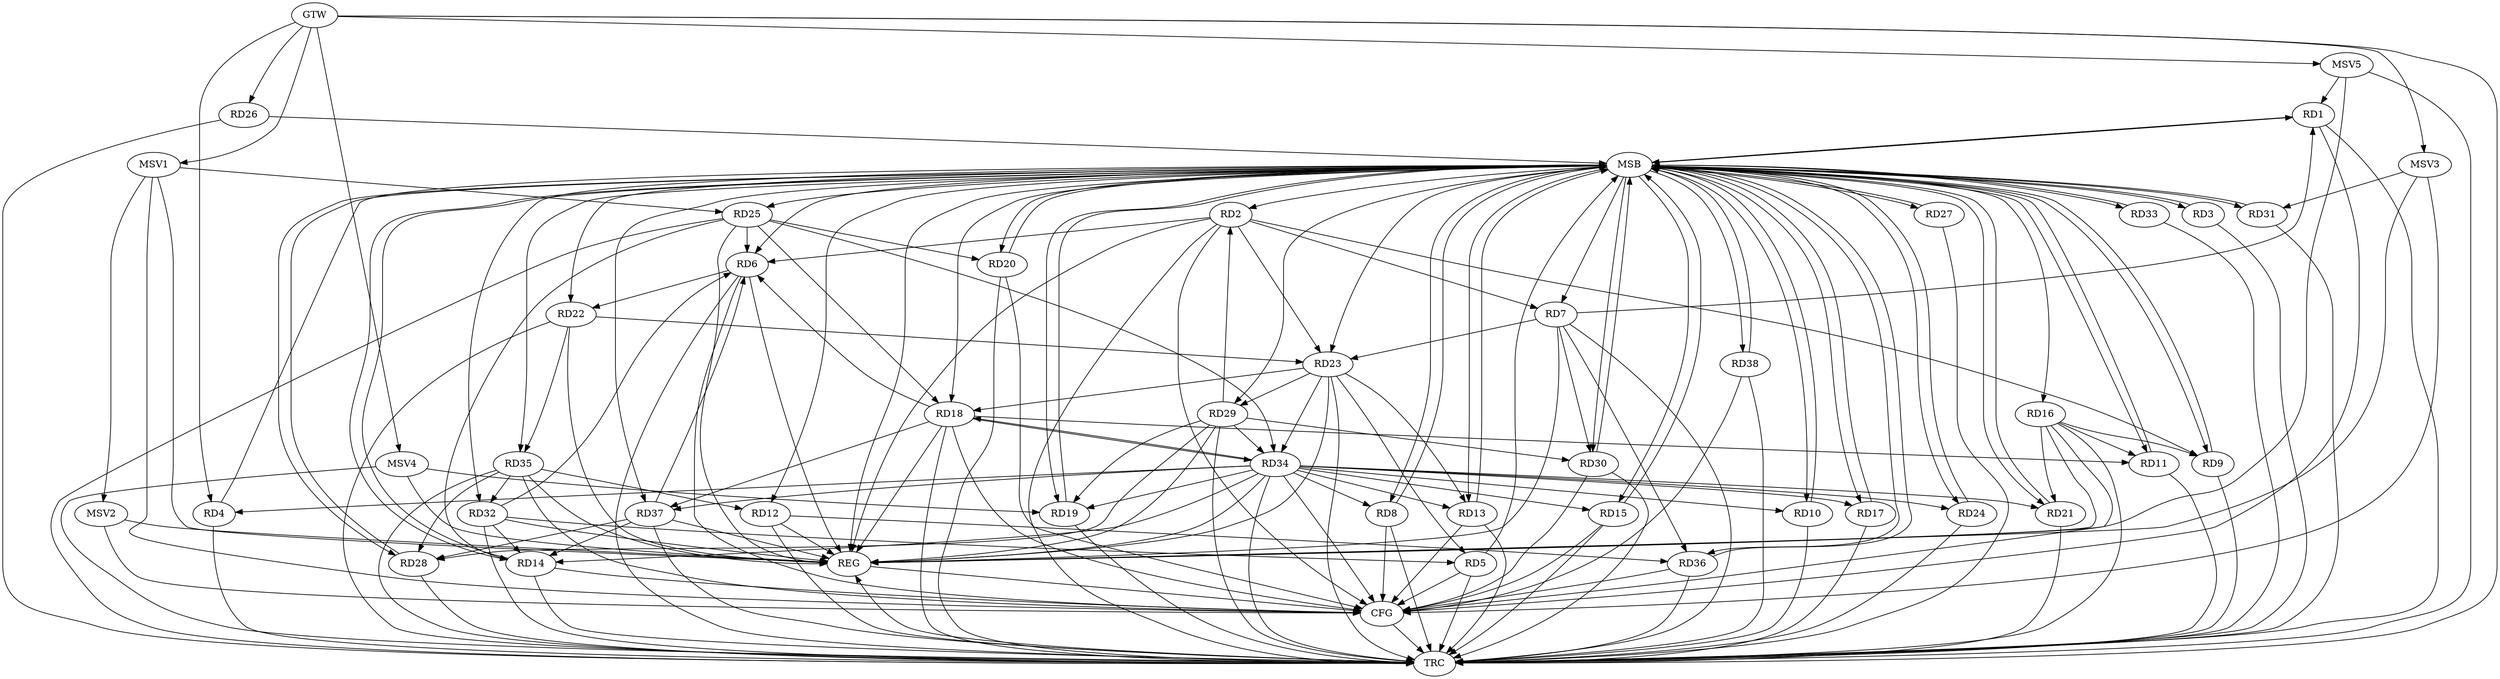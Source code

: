 strict digraph G {
  RD1 [ label="RD1" ];
  RD2 [ label="RD2" ];
  RD3 [ label="RD3" ];
  RD4 [ label="RD4" ];
  RD5 [ label="RD5" ];
  RD6 [ label="RD6" ];
  RD7 [ label="RD7" ];
  RD8 [ label="RD8" ];
  RD9 [ label="RD9" ];
  RD10 [ label="RD10" ];
  RD11 [ label="RD11" ];
  RD12 [ label="RD12" ];
  RD13 [ label="RD13" ];
  RD14 [ label="RD14" ];
  RD15 [ label="RD15" ];
  RD16 [ label="RD16" ];
  RD17 [ label="RD17" ];
  RD18 [ label="RD18" ];
  RD19 [ label="RD19" ];
  RD20 [ label="RD20" ];
  RD21 [ label="RD21" ];
  RD22 [ label="RD22" ];
  RD23 [ label="RD23" ];
  RD24 [ label="RD24" ];
  RD25 [ label="RD25" ];
  RD26 [ label="RD26" ];
  RD27 [ label="RD27" ];
  RD28 [ label="RD28" ];
  RD29 [ label="RD29" ];
  RD30 [ label="RD30" ];
  RD31 [ label="RD31" ];
  RD32 [ label="RD32" ];
  RD33 [ label="RD33" ];
  RD34 [ label="RD34" ];
  RD35 [ label="RD35" ];
  RD36 [ label="RD36" ];
  RD37 [ label="RD37" ];
  RD38 [ label="RD38" ];
  GTW [ label="GTW" ];
  REG [ label="REG" ];
  MSB [ label="MSB" ];
  CFG [ label="CFG" ];
  TRC [ label="TRC" ];
  MSV1 [ label="MSV1" ];
  MSV2 [ label="MSV2" ];
  MSV3 [ label="MSV3" ];
  MSV4 [ label="MSV4" ];
  MSV5 [ label="MSV5" ];
  RD7 -> RD1;
  RD2 -> RD6;
  RD2 -> RD7;
  RD2 -> RD9;
  RD2 -> RD23;
  RD29 -> RD2;
  RD23 -> RD5;
  RD32 -> RD5;
  RD18 -> RD6;
  RD6 -> RD22;
  RD25 -> RD6;
  RD32 -> RD6;
  RD37 -> RD6;
  RD7 -> RD23;
  RD7 -> RD30;
  RD7 -> RD36;
  RD16 -> RD9;
  RD16 -> RD11;
  RD18 -> RD11;
  RD35 -> RD12;
  RD12 -> RD36;
  RD23 -> RD13;
  RD25 -> RD14;
  RD32 -> RD14;
  RD34 -> RD14;
  RD37 -> RD14;
  RD16 -> RD21;
  RD34 -> RD17;
  RD23 -> RD18;
  RD25 -> RD18;
  RD18 -> RD34;
  RD34 -> RD18;
  RD18 -> RD37;
  RD29 -> RD19;
  RD34 -> RD19;
  RD25 -> RD20;
  RD34 -> RD21;
  RD22 -> RD23;
  RD22 -> RD35;
  RD23 -> RD29;
  RD23 -> RD34;
  RD25 -> RD34;
  RD29 -> RD28;
  RD35 -> RD28;
  RD37 -> RD28;
  RD29 -> RD30;
  RD29 -> RD34;
  RD35 -> RD32;
  RD34 -> RD37;
  GTW -> RD4;
  GTW -> RD26;
  RD2 -> REG;
  RD6 -> REG;
  RD7 -> REG;
  RD12 -> REG;
  RD16 -> REG;
  RD18 -> REG;
  RD22 -> REG;
  RD23 -> REG;
  RD25 -> REG;
  RD29 -> REG;
  RD32 -> REG;
  RD34 -> REG;
  RD35 -> REG;
  RD37 -> REG;
  RD1 -> MSB;
  MSB -> RD20;
  MSB -> RD22;
  MSB -> RD24;
  MSB -> RD35;
  MSB -> REG;
  RD3 -> MSB;
  MSB -> RD14;
  MSB -> RD29;
  MSB -> RD30;
  MSB -> RD36;
  MSB -> RD37;
  RD4 -> MSB;
  MSB -> RD9;
  MSB -> RD18;
  MSB -> RD27;
  RD5 -> MSB;
  MSB -> RD6;
  MSB -> RD7;
  MSB -> RD8;
  MSB -> RD13;
  MSB -> RD16;
  MSB -> RD31;
  RD8 -> MSB;
  MSB -> RD32;
  RD9 -> MSB;
  MSB -> RD21;
  RD10 -> MSB;
  MSB -> RD3;
  MSB -> RD15;
  MSB -> RD28;
  RD11 -> MSB;
  MSB -> RD1;
  MSB -> RD23;
  RD13 -> MSB;
  MSB -> RD25;
  MSB -> RD33;
  MSB -> RD38;
  RD14 -> MSB;
  RD15 -> MSB;
  MSB -> RD17;
  RD17 -> MSB;
  MSB -> RD19;
  RD19 -> MSB;
  MSB -> RD12;
  RD20 -> MSB;
  RD21 -> MSB;
  RD24 -> MSB;
  RD26 -> MSB;
  MSB -> RD2;
  RD27 -> MSB;
  RD28 -> MSB;
  RD30 -> MSB;
  RD31 -> MSB;
  RD33 -> MSB;
  MSB -> RD11;
  RD36 -> MSB;
  RD38 -> MSB;
  MSB -> RD10;
  RD35 -> CFG;
  RD15 -> CFG;
  RD14 -> CFG;
  RD1 -> CFG;
  RD13 -> CFG;
  RD18 -> CFG;
  RD38 -> CFG;
  RD16 -> CFG;
  RD20 -> CFG;
  RD36 -> CFG;
  RD6 -> CFG;
  RD34 -> CFG;
  RD30 -> CFG;
  RD8 -> CFG;
  RD5 -> CFG;
  RD2 -> CFG;
  REG -> CFG;
  RD1 -> TRC;
  RD2 -> TRC;
  RD3 -> TRC;
  RD4 -> TRC;
  RD5 -> TRC;
  RD6 -> TRC;
  RD7 -> TRC;
  RD8 -> TRC;
  RD9 -> TRC;
  RD10 -> TRC;
  RD11 -> TRC;
  RD12 -> TRC;
  RD13 -> TRC;
  RD14 -> TRC;
  RD15 -> TRC;
  RD16 -> TRC;
  RD17 -> TRC;
  RD18 -> TRC;
  RD19 -> TRC;
  RD20 -> TRC;
  RD21 -> TRC;
  RD22 -> TRC;
  RD23 -> TRC;
  RD24 -> TRC;
  RD25 -> TRC;
  RD26 -> TRC;
  RD27 -> TRC;
  RD28 -> TRC;
  RD29 -> TRC;
  RD30 -> TRC;
  RD31 -> TRC;
  RD32 -> TRC;
  RD33 -> TRC;
  RD34 -> TRC;
  RD35 -> TRC;
  RD36 -> TRC;
  RD37 -> TRC;
  RD38 -> TRC;
  GTW -> TRC;
  CFG -> TRC;
  TRC -> REG;
  RD34 -> RD4;
  RD34 -> RD15;
  RD34 -> RD8;
  RD34 -> RD10;
  RD34 -> RD24;
  RD34 -> RD13;
  MSV1 -> RD25;
  GTW -> MSV1;
  MSV1 -> REG;
  MSV1 -> CFG;
  MSV1 -> MSV2;
  MSV2 -> REG;
  MSV2 -> CFG;
  MSV3 -> RD31;
  GTW -> MSV3;
  MSV3 -> REG;
  MSV3 -> CFG;
  MSV4 -> RD19;
  GTW -> MSV4;
  MSV4 -> REG;
  MSV4 -> TRC;
  MSV5 -> RD1;
  GTW -> MSV5;
  MSV5 -> REG;
  MSV5 -> TRC;
}
